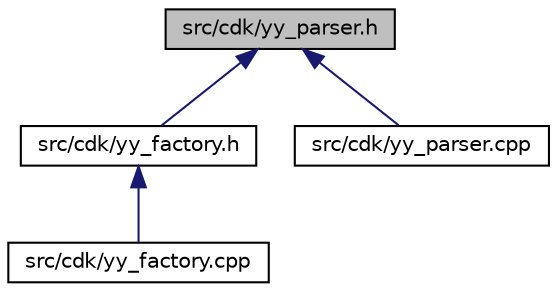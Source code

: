 digraph "src/cdk/yy_parser.h"
{
 // INTERACTIVE_SVG=YES
 // LATEX_PDF_SIZE
  edge [fontname="Helvetica",fontsize="10",labelfontname="Helvetica",labelfontsize="10"];
  node [fontname="Helvetica",fontsize="10",shape=record];
  Node1 [label="src/cdk/yy_parser.h",height=0.2,width=0.4,color="black", fillcolor="grey75", style="filled", fontcolor="black",tooltip=" "];
  Node1 -> Node2 [dir="back",color="midnightblue",fontsize="10",style="solid",fontname="Helvetica"];
  Node2 [label="src/cdk/yy_factory.h",height=0.2,width=0.4,color="black", fillcolor="white", style="filled",URL="$yy__factory_8h.html",tooltip=" "];
  Node2 -> Node3 [dir="back",color="midnightblue",fontsize="10",style="solid",fontname="Helvetica"];
  Node3 [label="src/cdk/yy_factory.cpp",height=0.2,width=0.4,color="black", fillcolor="white", style="filled",URL="$yy__factory_8cpp.html",tooltip=" "];
  Node1 -> Node4 [dir="back",color="midnightblue",fontsize="10",style="solid",fontname="Helvetica"];
  Node4 [label="src/cdk/yy_parser.cpp",height=0.2,width=0.4,color="black", fillcolor="white", style="filled",URL="$yy__parser_8cpp.html",tooltip=" "];
}
